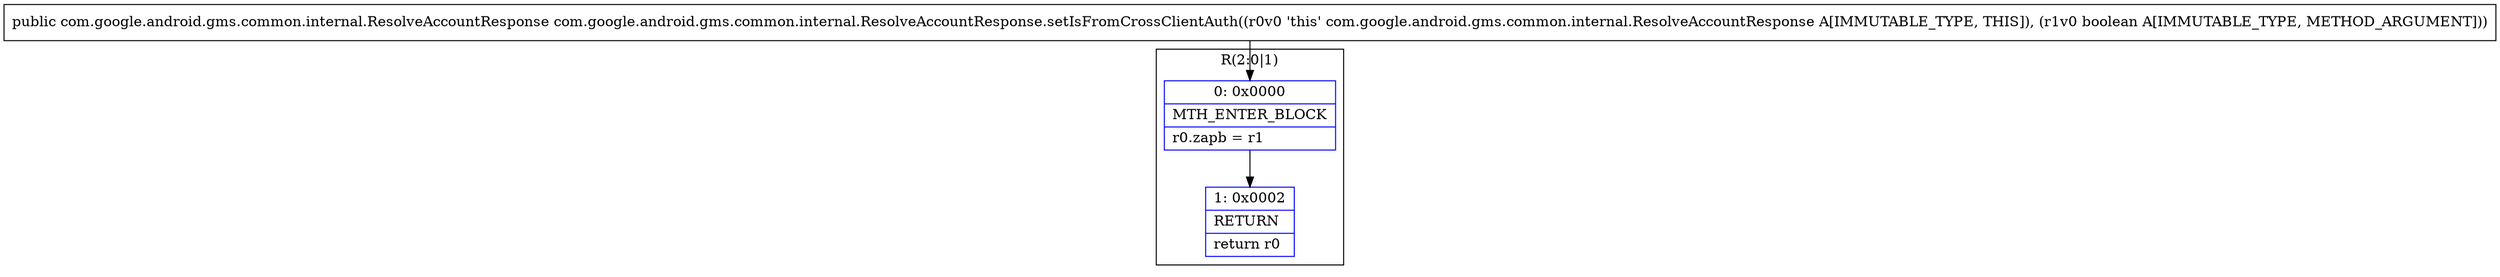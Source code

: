 digraph "CFG forcom.google.android.gms.common.internal.ResolveAccountResponse.setIsFromCrossClientAuth(Z)Lcom\/google\/android\/gms\/common\/internal\/ResolveAccountResponse;" {
subgraph cluster_Region_839122530 {
label = "R(2:0|1)";
node [shape=record,color=blue];
Node_0 [shape=record,label="{0\:\ 0x0000|MTH_ENTER_BLOCK\l|r0.zapb = r1\l}"];
Node_1 [shape=record,label="{1\:\ 0x0002|RETURN\l|return r0\l}"];
}
MethodNode[shape=record,label="{public com.google.android.gms.common.internal.ResolveAccountResponse com.google.android.gms.common.internal.ResolveAccountResponse.setIsFromCrossClientAuth((r0v0 'this' com.google.android.gms.common.internal.ResolveAccountResponse A[IMMUTABLE_TYPE, THIS]), (r1v0 boolean A[IMMUTABLE_TYPE, METHOD_ARGUMENT])) }"];
MethodNode -> Node_0;
Node_0 -> Node_1;
}


